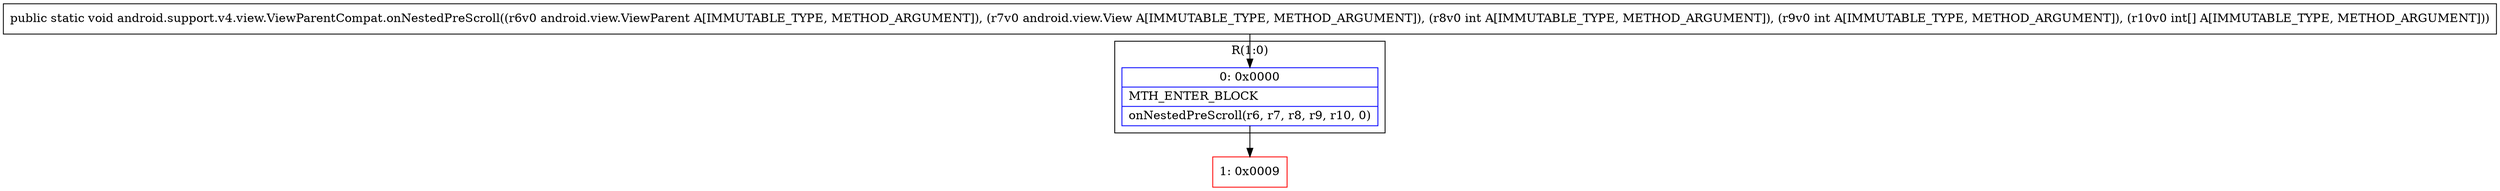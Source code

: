 digraph "CFG forandroid.support.v4.view.ViewParentCompat.onNestedPreScroll(Landroid\/view\/ViewParent;Landroid\/view\/View;II[I)V" {
subgraph cluster_Region_1980834429 {
label = "R(1:0)";
node [shape=record,color=blue];
Node_0 [shape=record,label="{0\:\ 0x0000|MTH_ENTER_BLOCK\l|onNestedPreScroll(r6, r7, r8, r9, r10, 0)\l}"];
}
Node_1 [shape=record,color=red,label="{1\:\ 0x0009}"];
MethodNode[shape=record,label="{public static void android.support.v4.view.ViewParentCompat.onNestedPreScroll((r6v0 android.view.ViewParent A[IMMUTABLE_TYPE, METHOD_ARGUMENT]), (r7v0 android.view.View A[IMMUTABLE_TYPE, METHOD_ARGUMENT]), (r8v0 int A[IMMUTABLE_TYPE, METHOD_ARGUMENT]), (r9v0 int A[IMMUTABLE_TYPE, METHOD_ARGUMENT]), (r10v0 int[] A[IMMUTABLE_TYPE, METHOD_ARGUMENT])) }"];
MethodNode -> Node_0;
Node_0 -> Node_1;
}


